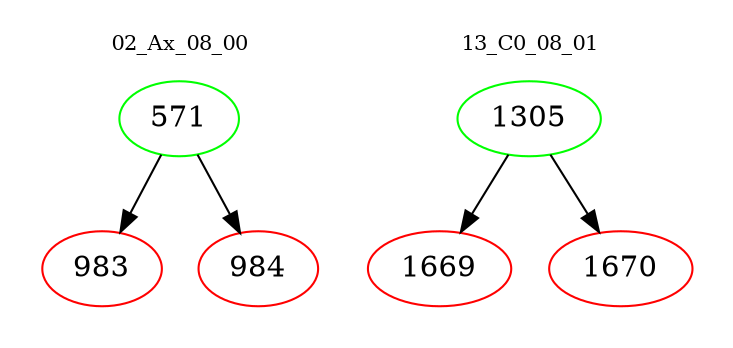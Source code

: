 digraph{
subgraph cluster_0 {
color = white
label = "02_Ax_08_00";
fontsize=10;
T0_571 [label="571", color="green"]
T0_571 -> T0_983 [color="black"]
T0_983 [label="983", color="red"]
T0_571 -> T0_984 [color="black"]
T0_984 [label="984", color="red"]
}
subgraph cluster_1 {
color = white
label = "13_C0_08_01";
fontsize=10;
T1_1305 [label="1305", color="green"]
T1_1305 -> T1_1669 [color="black"]
T1_1669 [label="1669", color="red"]
T1_1305 -> T1_1670 [color="black"]
T1_1670 [label="1670", color="red"]
}
}
